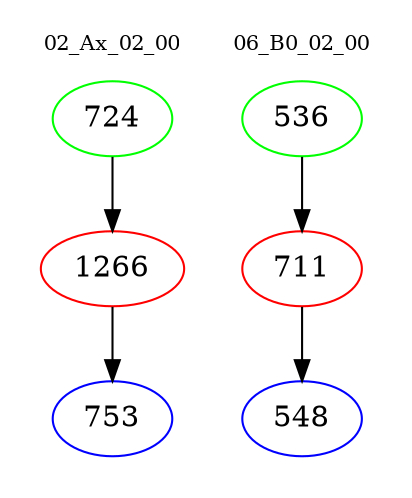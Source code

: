 digraph{
subgraph cluster_0 {
color = white
label = "02_Ax_02_00";
fontsize=10;
T0_724 [label="724", color="green"]
T0_724 -> T0_1266 [color="black"]
T0_1266 [label="1266", color="red"]
T0_1266 -> T0_753 [color="black"]
T0_753 [label="753", color="blue"]
}
subgraph cluster_1 {
color = white
label = "06_B0_02_00";
fontsize=10;
T1_536 [label="536", color="green"]
T1_536 -> T1_711 [color="black"]
T1_711 [label="711", color="red"]
T1_711 -> T1_548 [color="black"]
T1_548 [label="548", color="blue"]
}
}
